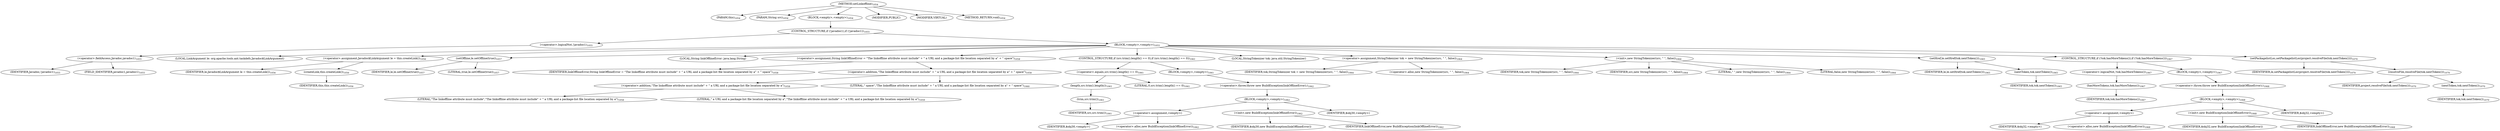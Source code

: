 digraph "setLinkoffline" {  
"1871" [label = <(METHOD,setLinkoffline)<SUB>1054</SUB>> ]
"181" [label = <(PARAM,this)<SUB>1054</SUB>> ]
"1872" [label = <(PARAM,String src)<SUB>1054</SUB>> ]
"1873" [label = <(BLOCK,&lt;empty&gt;,&lt;empty&gt;)<SUB>1054</SUB>> ]
"1874" [label = <(CONTROL_STRUCTURE,if (!javadoc1),if (!javadoc1))<SUB>1055</SUB>> ]
"1875" [label = <(&lt;operator&gt;.logicalNot,!javadoc1)<SUB>1055</SUB>> ]
"1876" [label = <(&lt;operator&gt;.fieldAccess,Javadoc.javadoc1)<SUB>1055</SUB>> ]
"1877" [label = <(IDENTIFIER,Javadoc,!javadoc1)<SUB>1055</SUB>> ]
"1878" [label = <(FIELD_IDENTIFIER,javadoc1,javadoc1)<SUB>1055</SUB>> ]
"1879" [label = <(BLOCK,&lt;empty&gt;,&lt;empty&gt;)<SUB>1055</SUB>> ]
"1880" [label = <(LOCAL,LinkArgument le: org.apache.tools.ant.taskdefs.Javadoc$LinkArgument)> ]
"1881" [label = <(&lt;operator&gt;.assignment,Javadoc$LinkArgument le = this.createLink())<SUB>1056</SUB>> ]
"1882" [label = <(IDENTIFIER,le,Javadoc$LinkArgument le = this.createLink())<SUB>1056</SUB>> ]
"1883" [label = <(createLink,this.createLink())<SUB>1056</SUB>> ]
"180" [label = <(IDENTIFIER,this,this.createLink())<SUB>1056</SUB>> ]
"1884" [label = <(setOffline,le.setOffline(true))<SUB>1057</SUB>> ]
"1885" [label = <(IDENTIFIER,le,le.setOffline(true))<SUB>1057</SUB>> ]
"1886" [label = <(LITERAL,true,le.setOffline(true))<SUB>1057</SUB>> ]
"1887" [label = <(LOCAL,String linkOfflineError: java.lang.String)> ]
"1888" [label = <(&lt;operator&gt;.assignment,String linkOfflineError = &quot;The linkoffline attribute must include&quot; + &quot; a URL and a package-list file location separated by a&quot; + &quot; space&quot;)<SUB>1058</SUB>> ]
"1889" [label = <(IDENTIFIER,linkOfflineError,String linkOfflineError = &quot;The linkoffline attribute must include&quot; + &quot; a URL and a package-list file location separated by a&quot; + &quot; space&quot;)<SUB>1058</SUB>> ]
"1890" [label = <(&lt;operator&gt;.addition,&quot;The linkoffline attribute must include&quot; + &quot; a URL and a package-list file location separated by a&quot; + &quot; space&quot;)<SUB>1058</SUB>> ]
"1891" [label = <(&lt;operator&gt;.addition,&quot;The linkoffline attribute must include&quot; + &quot; a URL and a package-list file location separated by a&quot;)<SUB>1058</SUB>> ]
"1892" [label = <(LITERAL,&quot;The linkoffline attribute must include&quot;,&quot;The linkoffline attribute must include&quot; + &quot; a URL and a package-list file location separated by a&quot;)<SUB>1058</SUB>> ]
"1893" [label = <(LITERAL,&quot; a URL and a package-list file location separated by a&quot;,&quot;The linkoffline attribute must include&quot; + &quot; a URL and a package-list file location separated by a&quot;)<SUB>1059</SUB>> ]
"1894" [label = <(LITERAL,&quot; space&quot;,&quot;The linkoffline attribute must include&quot; + &quot; a URL and a package-list file location separated by a&quot; + &quot; space&quot;)<SUB>1060</SUB>> ]
"1895" [label = <(CONTROL_STRUCTURE,if (src.trim().length() == 0),if (src.trim().length() == 0))<SUB>1061</SUB>> ]
"1896" [label = <(&lt;operator&gt;.equals,src.trim().length() == 0)<SUB>1061</SUB>> ]
"1897" [label = <(length,src.trim().length())<SUB>1061</SUB>> ]
"1898" [label = <(trim,src.trim())<SUB>1061</SUB>> ]
"1899" [label = <(IDENTIFIER,src,src.trim())<SUB>1061</SUB>> ]
"1900" [label = <(LITERAL,0,src.trim().length() == 0)<SUB>1061</SUB>> ]
"1901" [label = <(BLOCK,&lt;empty&gt;,&lt;empty&gt;)<SUB>1061</SUB>> ]
"1902" [label = <(&lt;operator&gt;.throw,throw new BuildException(linkOfflineError);)<SUB>1062</SUB>> ]
"1903" [label = <(BLOCK,&lt;empty&gt;,&lt;empty&gt;)<SUB>1062</SUB>> ]
"1904" [label = <(&lt;operator&gt;.assignment,&lt;empty&gt;)> ]
"1905" [label = <(IDENTIFIER,$obj30,&lt;empty&gt;)> ]
"1906" [label = <(&lt;operator&gt;.alloc,new BuildException(linkOfflineError))<SUB>1062</SUB>> ]
"1907" [label = <(&lt;init&gt;,new BuildException(linkOfflineError))<SUB>1062</SUB>> ]
"1908" [label = <(IDENTIFIER,$obj30,new BuildException(linkOfflineError))> ]
"1909" [label = <(IDENTIFIER,linkOfflineError,new BuildException(linkOfflineError))<SUB>1062</SUB>> ]
"1910" [label = <(IDENTIFIER,$obj30,&lt;empty&gt;)> ]
"183" [label = <(LOCAL,StringTokenizer tok: java.util.StringTokenizer)> ]
"1911" [label = <(&lt;operator&gt;.assignment,StringTokenizer tok = new StringTokenizer(src, &quot; &quot;, false))<SUB>1064</SUB>> ]
"1912" [label = <(IDENTIFIER,tok,StringTokenizer tok = new StringTokenizer(src, &quot; &quot;, false))<SUB>1064</SUB>> ]
"1913" [label = <(&lt;operator&gt;.alloc,new StringTokenizer(src, &quot; &quot;, false))<SUB>1064</SUB>> ]
"1914" [label = <(&lt;init&gt;,new StringTokenizer(src, &quot; &quot;, false))<SUB>1064</SUB>> ]
"182" [label = <(IDENTIFIER,tok,new StringTokenizer(src, &quot; &quot;, false))<SUB>1064</SUB>> ]
"1915" [label = <(IDENTIFIER,src,new StringTokenizer(src, &quot; &quot;, false))<SUB>1064</SUB>> ]
"1916" [label = <(LITERAL,&quot; &quot;,new StringTokenizer(src, &quot; &quot;, false))<SUB>1064</SUB>> ]
"1917" [label = <(LITERAL,false,new StringTokenizer(src, &quot; &quot;, false))<SUB>1064</SUB>> ]
"1918" [label = <(setHref,le.setHref(tok.nextToken()))<SUB>1065</SUB>> ]
"1919" [label = <(IDENTIFIER,le,le.setHref(tok.nextToken()))<SUB>1065</SUB>> ]
"1920" [label = <(nextToken,tok.nextToken())<SUB>1065</SUB>> ]
"1921" [label = <(IDENTIFIER,tok,tok.nextToken())<SUB>1065</SUB>> ]
"1922" [label = <(CONTROL_STRUCTURE,if (!tok.hasMoreTokens()),if (!tok.hasMoreTokens()))<SUB>1067</SUB>> ]
"1923" [label = <(&lt;operator&gt;.logicalNot,!tok.hasMoreTokens())<SUB>1067</SUB>> ]
"1924" [label = <(hasMoreTokens,tok.hasMoreTokens())<SUB>1067</SUB>> ]
"1925" [label = <(IDENTIFIER,tok,tok.hasMoreTokens())<SUB>1067</SUB>> ]
"1926" [label = <(BLOCK,&lt;empty&gt;,&lt;empty&gt;)<SUB>1067</SUB>> ]
"1927" [label = <(&lt;operator&gt;.throw,throw new BuildException(linkOfflineError);)<SUB>1068</SUB>> ]
"1928" [label = <(BLOCK,&lt;empty&gt;,&lt;empty&gt;)<SUB>1068</SUB>> ]
"1929" [label = <(&lt;operator&gt;.assignment,&lt;empty&gt;)> ]
"1930" [label = <(IDENTIFIER,$obj32,&lt;empty&gt;)> ]
"1931" [label = <(&lt;operator&gt;.alloc,new BuildException(linkOfflineError))<SUB>1068</SUB>> ]
"1932" [label = <(&lt;init&gt;,new BuildException(linkOfflineError))<SUB>1068</SUB>> ]
"1933" [label = <(IDENTIFIER,$obj32,new BuildException(linkOfflineError))> ]
"1934" [label = <(IDENTIFIER,linkOfflineError,new BuildException(linkOfflineError))<SUB>1068</SUB>> ]
"1935" [label = <(IDENTIFIER,$obj32,&lt;empty&gt;)> ]
"1936" [label = <(setPackagelistLoc,setPackagelistLoc(project.resolveFile(tok.nextToken())))<SUB>1070</SUB>> ]
"1937" [label = <(IDENTIFIER,le,setPackagelistLoc(project.resolveFile(tok.nextToken())))<SUB>1070</SUB>> ]
"1938" [label = <(resolveFile,resolveFile(tok.nextToken()))<SUB>1070</SUB>> ]
"1939" [label = <(IDENTIFIER,project,resolveFile(tok.nextToken()))<SUB>1070</SUB>> ]
"1940" [label = <(nextToken,tok.nextToken())<SUB>1070</SUB>> ]
"1941" [label = <(IDENTIFIER,tok,tok.nextToken())<SUB>1070</SUB>> ]
"1942" [label = <(MODIFIER,PUBLIC)> ]
"1943" [label = <(MODIFIER,VIRTUAL)> ]
"1944" [label = <(METHOD_RETURN,void)<SUB>1054</SUB>> ]
  "1871" -> "181" 
  "1871" -> "1872" 
  "1871" -> "1873" 
  "1871" -> "1942" 
  "1871" -> "1943" 
  "1871" -> "1944" 
  "1873" -> "1874" 
  "1874" -> "1875" 
  "1874" -> "1879" 
  "1875" -> "1876" 
  "1876" -> "1877" 
  "1876" -> "1878" 
  "1879" -> "1880" 
  "1879" -> "1881" 
  "1879" -> "1884" 
  "1879" -> "1887" 
  "1879" -> "1888" 
  "1879" -> "1895" 
  "1879" -> "183" 
  "1879" -> "1911" 
  "1879" -> "1914" 
  "1879" -> "1918" 
  "1879" -> "1922" 
  "1879" -> "1936" 
  "1881" -> "1882" 
  "1881" -> "1883" 
  "1883" -> "180" 
  "1884" -> "1885" 
  "1884" -> "1886" 
  "1888" -> "1889" 
  "1888" -> "1890" 
  "1890" -> "1891" 
  "1890" -> "1894" 
  "1891" -> "1892" 
  "1891" -> "1893" 
  "1895" -> "1896" 
  "1895" -> "1901" 
  "1896" -> "1897" 
  "1896" -> "1900" 
  "1897" -> "1898" 
  "1898" -> "1899" 
  "1901" -> "1902" 
  "1902" -> "1903" 
  "1903" -> "1904" 
  "1903" -> "1907" 
  "1903" -> "1910" 
  "1904" -> "1905" 
  "1904" -> "1906" 
  "1907" -> "1908" 
  "1907" -> "1909" 
  "1911" -> "1912" 
  "1911" -> "1913" 
  "1914" -> "182" 
  "1914" -> "1915" 
  "1914" -> "1916" 
  "1914" -> "1917" 
  "1918" -> "1919" 
  "1918" -> "1920" 
  "1920" -> "1921" 
  "1922" -> "1923" 
  "1922" -> "1926" 
  "1923" -> "1924" 
  "1924" -> "1925" 
  "1926" -> "1927" 
  "1927" -> "1928" 
  "1928" -> "1929" 
  "1928" -> "1932" 
  "1928" -> "1935" 
  "1929" -> "1930" 
  "1929" -> "1931" 
  "1932" -> "1933" 
  "1932" -> "1934" 
  "1936" -> "1937" 
  "1936" -> "1938" 
  "1938" -> "1939" 
  "1938" -> "1940" 
  "1940" -> "1941" 
}
